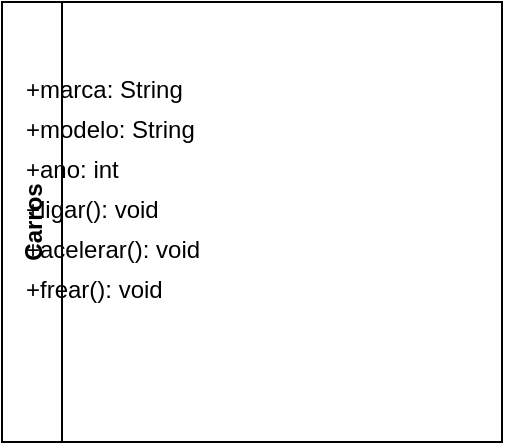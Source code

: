 <mxfile>
  <diagram name="Classe Carros">
    <mxGraphModel dx="2000" dy="1200" grid="1" gridSize="10" guides="1" tooltips="1" connect="1">
      <root>
        <mxCell id="0" />
        <mxCell id="1" parent="0" />
        <!-- Classe -->
        <mxCell id="2" value="Carros" style="shape=swimlane;startSize=30;swimlaneFillColor=#FFFFFF;fontStyle=1;horizontal=0;" vertex="1" parent="1">
          <mxGeometry x="100" y="100" width="250" height="220" as="geometry" />
        </mxCell>
        <!-- Atributos -->
        <mxCell id="3" value="+marca: String" style="text;html=1;align=left;spacingLeft=10;fontStyle=0" vertex="1" parent="2">
          <mxGeometry y="30" width="250" height="20" as="geometry" />
        </mxCell>
        <mxCell id="4" value="+modelo: String" style="text;html=1;align=left;spacingLeft=10;fontStyle=0" vertex="1" parent="2">
          <mxGeometry y="50" width="250" height="20" as="geometry" />
        </mxCell>
        <mxCell id="5" value="+ano: int" style="text;html=1;align=left;spacingLeft=10;fontStyle=0" vertex="1" parent="2">
          <mxGeometry y="70" width="250" height="20" as="geometry" />
        </mxCell>
        <!-- Linha divisória entre atributos e métodos -->
        <mxCell id="separator1" style="line;strokeColor=#000000;" edge="1" parent="2">
          <mxGeometry relative="1" as="geometry" />
        </mxCell>
        <!-- Métodos -->
        <mxCell id="6" value="+ligar(): void" style="text;html=1;align=left;spacingLeft=10;fontStyle=0" vertex="1" parent="2">
          <mxGeometry y="90" width="250" height="20" as="geometry" />
        </mxCell>
        <mxCell id="7" value="+acelerar(): void" style="text;html=1;align=left;spacingLeft=10;fontStyle=0" vertex="1" parent="2">
          <mxGeometry y="110" width="250" height="20" as="geometry" />
        </mxCell>
        <mxCell id="8" value="+frear(): void" style="text;html=1;align=left;spacingLeft=10;fontStyle=0" vertex="1" parent="2">
          <mxGeometry y="130" width="250" height="20" as="geometry" />
        </mxCell>
      </root>
    </mxGraphModel>
  </diagram>
</mxfile>
